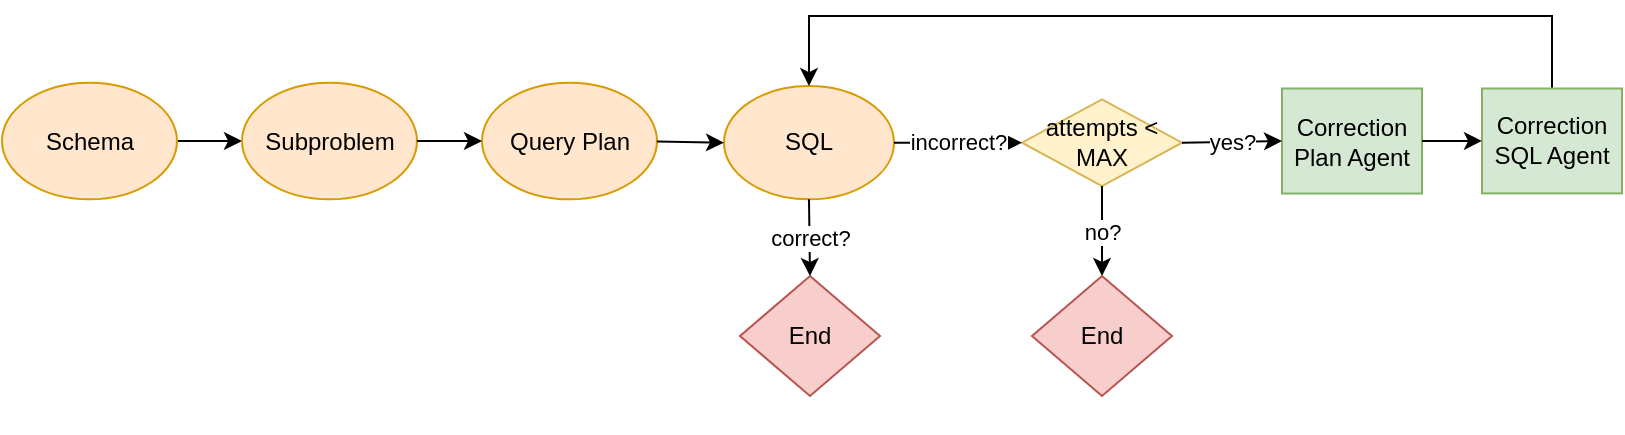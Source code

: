 <mxfile version="28.0.9">
  <diagram name="Page-1" id="KUHeG2YJhZGARFXUKpgu">
    <mxGraphModel dx="548" dy="286" grid="1" gridSize="10" guides="1" tooltips="1" connect="1" arrows="1" fold="1" page="1" pageScale="1" pageWidth="827" pageHeight="1169" math="0" shadow="0">
      <root>
        <mxCell id="0" />
        <mxCell id="1" parent="0" />
        <mxCell id="Dt2Pq7TiJWF1IqFh8Ku9-4" style="edgeStyle=orthogonalEdgeStyle;rounded=0;orthogonalLoop=1;jettySize=auto;html=1;exitX=1;exitY=0.5;exitDx=0;exitDy=0;entryX=0;entryY=0.5;entryDx=0;entryDy=0;" edge="1" parent="1" source="A5hMh4T1yK6n7D5G-u22" target="A5hMh4T1yK6n7D5G-u24">
          <mxGeometry relative="1" as="geometry" />
        </mxCell>
        <mxCell id="A5hMh4T1yK6n7D5G-u22" value="Schema" style="ellipse;whiteSpace=wrap;html=1;aspect=fixed;fillColor=#ffe6cc;strokeColor=#d79b00;" vertex="1" parent="1">
          <mxGeometry x="10" y="153.34" width="87.5" height="58.33" as="geometry" />
        </mxCell>
        <mxCell id="A5hMh4T1yK6n7D5G-u24" value="Subproblem" style="ellipse;whiteSpace=wrap;html=1;aspect=fixed;fillColor=#ffe6cc;strokeColor=#d79b00;" vertex="1" parent="1">
          <mxGeometry x="130" y="153.34" width="87.5" height="58.33" as="geometry" />
        </mxCell>
        <mxCell id="A5hMh4T1yK6n7D5G-u25" value="Query Plan" style="ellipse;whiteSpace=wrap;html=1;aspect=fixed;fillColor=#ffe6cc;strokeColor=#d79b00;" vertex="1" parent="1">
          <mxGeometry x="250" y="153.34" width="87.5" height="58.33" as="geometry" />
        </mxCell>
        <mxCell id="A5hMh4T1yK6n7D5G-u26" value="SQL" style="ellipse;whiteSpace=wrap;html=1;aspect=fixed;fillColor=#ffe6cc;strokeColor=#d79b00;" vertex="1" parent="1">
          <mxGeometry x="371" y="155.01" width="84.99" height="56.66" as="geometry" />
        </mxCell>
        <mxCell id="A5hMh4T1yK6n7D5G-u29" value="" style="endArrow=classic;html=1;rounded=0;entryX=0;entryY=0.5;entryDx=0;entryDy=0;" edge="1" parent="1" source="A5hMh4T1yK6n7D5G-u24" target="A5hMh4T1yK6n7D5G-u25">
          <mxGeometry width="50" height="50" relative="1" as="geometry">
            <mxPoint x="340" y="170" as="sourcePoint" />
            <mxPoint x="390" y="170" as="targetPoint" />
          </mxGeometry>
        </mxCell>
        <mxCell id="A5hMh4T1yK6n7D5G-u30" value="" style="endArrow=classic;html=1;rounded=0;entryX=0;entryY=0.5;entryDx=0;entryDy=0;" edge="1" parent="1" source="A5hMh4T1yK6n7D5G-u25" target="A5hMh4T1yK6n7D5G-u26">
          <mxGeometry width="50" height="50" relative="1" as="geometry">
            <mxPoint x="520" y="170" as="sourcePoint" />
            <mxPoint x="570" y="170" as="targetPoint" />
          </mxGeometry>
        </mxCell>
        <mxCell id="A5hMh4T1yK6n7D5G-u31" value="End" style="rhombus;whiteSpace=wrap;html=1;fillColor=#f8cecc;strokeColor=#b85450;" vertex="1" parent="1">
          <mxGeometry x="379" y="250" width="70" height="60" as="geometry" />
        </mxCell>
        <mxCell id="A5hMh4T1yK6n7D5G-u32" value="correct?" style="endArrow=classic;html=1;rounded=0;exitX=0.5;exitY=1;exitDx=0;exitDy=0;entryX=0.5;entryY=0;entryDx=0;entryDy=0;" edge="1" parent="1" source="A5hMh4T1yK6n7D5G-u26" target="A5hMh4T1yK6n7D5G-u31">
          <mxGeometry width="50" height="50" relative="1" as="geometry">
            <mxPoint x="630" y="220" as="sourcePoint" />
            <mxPoint x="680" y="270" as="targetPoint" />
          </mxGeometry>
        </mxCell>
        <mxCell id="A5hMh4T1yK6n7D5G-u33" value="attempts &amp;lt; MAX" style="rhombus;whiteSpace=wrap;html=1;fillColor=#fff2cc;strokeColor=#d6b656;" vertex="1" parent="1">
          <mxGeometry x="520" y="161.67" width="80" height="43.34" as="geometry" />
        </mxCell>
        <mxCell id="A5hMh4T1yK6n7D5G-u34" value="incorrect?" style="endArrow=classic;html=1;rounded=0;exitX=1;exitY=0.5;exitDx=0;exitDy=0;entryX=0;entryY=0.5;entryDx=0;entryDy=0;" edge="1" parent="1" source="A5hMh4T1yK6n7D5G-u26" target="A5hMh4T1yK6n7D5G-u33">
          <mxGeometry width="50" height="50" relative="1" as="geometry">
            <mxPoint x="700" y="170" as="sourcePoint" />
            <mxPoint x="750" y="170" as="targetPoint" />
          </mxGeometry>
        </mxCell>
        <mxCell id="A5hMh4T1yK6n7D5G-u36" value="no?" style="endArrow=classic;html=1;rounded=0;exitX=0.5;exitY=1;exitDx=0;exitDy=0;entryX=0.5;entryY=0;entryDx=0;entryDy=0;" edge="1" parent="1" source="A5hMh4T1yK6n7D5G-u33" target="Dt2Pq7TiJWF1IqFh8Ku9-6">
          <mxGeometry width="50" height="50" relative="1" as="geometry">
            <mxPoint x="820" y="230" as="sourcePoint" />
            <mxPoint x="565" y="260" as="targetPoint" />
            <Array as="points">
              <mxPoint x="560" y="250" />
            </Array>
          </mxGeometry>
        </mxCell>
        <mxCell id="A5hMh4T1yK6n7D5G-u37" value="Correction Plan Agent" style="rounded=0;whiteSpace=wrap;html=1;fillColor=#d5e8d4;strokeColor=#82b366;" vertex="1" parent="1">
          <mxGeometry x="650" y="156.25" width="70" height="52.51" as="geometry" />
        </mxCell>
        <mxCell id="A5hMh4T1yK6n7D5G-u38" value="yes?" style="endArrow=classic;html=1;rounded=0;exitX=1;exitY=0.5;exitDx=0;exitDy=0;entryX=0;entryY=0.5;entryDx=0;entryDy=0;" edge="1" parent="1" source="A5hMh4T1yK6n7D5G-u33" target="A5hMh4T1yK6n7D5G-u37">
          <mxGeometry width="50" height="50" relative="1" as="geometry">
            <mxPoint x="900" y="170" as="sourcePoint" />
            <mxPoint x="950" y="170" as="targetPoint" />
          </mxGeometry>
        </mxCell>
        <mxCell id="Dt2Pq7TiJWF1IqFh8Ku9-5" style="edgeStyle=orthogonalEdgeStyle;rounded=0;orthogonalLoop=1;jettySize=auto;html=1;exitX=0.5;exitY=0;exitDx=0;exitDy=0;entryX=0.5;entryY=0;entryDx=0;entryDy=0;" edge="1" parent="1" source="A5hMh4T1yK6n7D5G-u39" target="A5hMh4T1yK6n7D5G-u26">
          <mxGeometry relative="1" as="geometry">
            <Array as="points">
              <mxPoint x="785" y="120" />
              <mxPoint x="414" y="120" />
            </Array>
          </mxGeometry>
        </mxCell>
        <mxCell id="A5hMh4T1yK6n7D5G-u39" value="Correction SQL Agent" style="rounded=0;whiteSpace=wrap;html=1;fillColor=#d5e8d4;strokeColor=#82b366;" vertex="1" parent="1">
          <mxGeometry x="750" y="156.25" width="70" height="52.44" as="geometry" />
        </mxCell>
        <mxCell id="A5hMh4T1yK6n7D5G-u40" value="" style="endArrow=classic;html=1;rounded=0;exitX=1;exitY=0.5;exitDx=0;exitDy=0;entryX=0;entryY=0.5;entryDx=0;entryDy=0;" edge="1" parent="1" source="A5hMh4T1yK6n7D5G-u37" target="A5hMh4T1yK6n7D5G-u39">
          <mxGeometry width="50" height="50" relative="1" as="geometry">
            <mxPoint x="1100" y="170" as="sourcePoint" />
            <mxPoint x="1150" y="170" as="targetPoint" />
          </mxGeometry>
        </mxCell>
        <mxCell id="Dt2Pq7TiJWF1IqFh8Ku9-1" style="edgeStyle=orthogonalEdgeStyle;rounded=0;orthogonalLoop=1;jettySize=auto;html=1;exitX=0.5;exitY=1;exitDx=0;exitDy=0;" edge="1" parent="1">
          <mxGeometry relative="1" as="geometry">
            <mxPoint x="565" y="320" as="sourcePoint" />
            <mxPoint x="565" y="320" as="targetPoint" />
          </mxGeometry>
        </mxCell>
        <mxCell id="Dt2Pq7TiJWF1IqFh8Ku9-6" value="End" style="rhombus;whiteSpace=wrap;html=1;fillColor=#f8cecc;strokeColor=#b85450;" vertex="1" parent="1">
          <mxGeometry x="525" y="250" width="70" height="60" as="geometry" />
        </mxCell>
      </root>
    </mxGraphModel>
  </diagram>
</mxfile>
